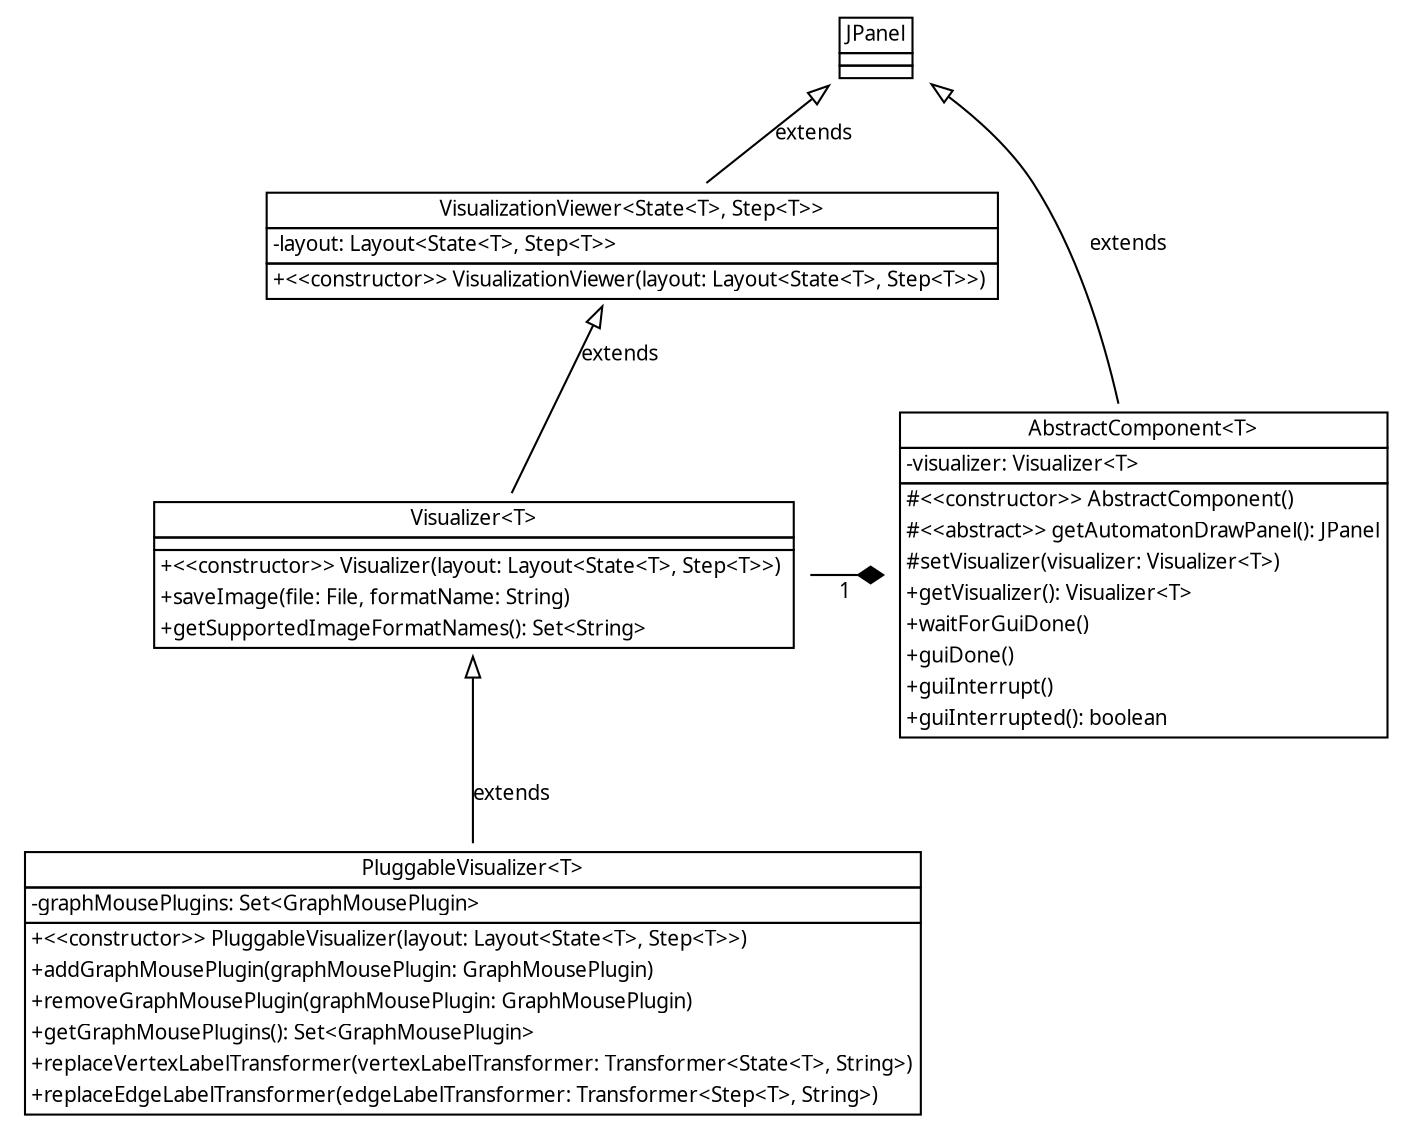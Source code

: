 digraph uml_basic_full {
	rankdir = BT;
	node [shape = rectangle, fontname = "TeXGyrePagella-Regular", fontsize = 10];
	edge [fontname = "TeXGyrePagella-Regular", fontsize = 10, arrowhead = empty];

{
	rank = same;

	JPanel [shape = plaintext, label = <
	<table cellspacing="0" cellborder="1" border="0">
		<tr><td>
			<font face="TeXGyrePagella-Bold" point-size="10">JPanel</font>
		</td></tr>
		<tr><td></td></tr>
		<tr><td></td></tr>
	</table>>];
}

{
	rank = same;

	VisualizationViewer [shape = plaintext, label = <
	<table cellspacing="0" cellborder="1" border="0">
		<tr><td>
			<font face="TeXGyrePagella-Bold" point-size="10">VisualizationViewer&lt;State&lt;T&gt;, Step&lt;T&gt;&gt;</font>
		</td></tr>
		<tr><td cellpadding="0">
			<table cellspacing="0" cellborder="0" border="0">
				<tr><td align="left"><font face="SFTT1000">-layout: Layout&lt;State&lt;T&gt;, Step&lt;T&gt;&gt;</font></td></tr>
			</table>
		</td></tr>
		<tr><td cellpadding="0">
			<table cellspacing="0" cellborder="0" border="0">
				<tr><td align="left"><font face="SFTT1000">+&lt;&lt;constructor&gt;&gt; VisualizationViewer(layout: Layout&lt;State&lt;T&gt;, Step&lt;T&gt;&gt;) </font></td></tr>
			</table>
		</td></tr>
	</table>>];
}

{
	rank = same;

	Visualizer [shape = plaintext, label = <
	<table cellspacing="0" cellborder="1" border="0">
		<tr><td>
			<font face="TeXGyrePagella-Bold" point-size="10">Visualizer&lt;T&gt;</font>
		</td></tr>
		<tr><td></td></tr>
		<tr><td cellpadding="0">
			<table cellspacing="0" cellborder="0" border="0">
				<tr><td align="left"><font face="SFTT1000">+&lt;&lt;constructor&gt;&gt; Visualizer(layout: Layout&lt;State&lt;T&gt;, Step&lt;T&gt;&gt;) </font></td></tr>
				<tr><td align="left"><font face="SFTT1000">+saveImage(file: File, formatName: String)</font></td></tr>
				<tr><td align="left"><font face="SFTT1000">+getSupportedImageFormatNames(): Set&lt;String&gt;</font></td></tr>
			</table>
		</td></tr>
	</table>>];
	
	AbstractComponent [shape = plaintext, label = <
	<table cellspacing="0" cellborder="1" border="0">
		<tr><td>
			<font face="TeXGyrePagella-BoldItalic" point-size="10">AbstractComponent&lt;T&gt;</font>
		</td></tr>
		<tr><td cellpadding="0">
			<table cellspacing="0" cellborder="0" border="0">
				<tr><td align="left"><font face="SFTT1000">-visualizer: Visualizer&lt;T&gt;</font></td></tr>
			</table>
		</td></tr>
		<tr><td cellpadding="0">
			<table cellspacing="0" cellborder="0" border="0">
				<tr><td align="left"><font face="SFTT1000">#&lt;&lt;constructor&gt;&gt; AbstractComponent()</font></td></tr>
				<tr><td align="left"><font face="SFTT1000">#&lt;&lt;abstract&gt;&gt; getAutomatonDrawPanel(): JPanel</font></td></tr>
				<tr><td align="left"><font face="SFTT1000">#setVisualizer(visualizer: Visualizer&lt;T&gt;)</font></td></tr>
				<tr><td align="left"><font face="SFTT1000">+getVisualizer(): Visualizer&lt;T&gt;</font></td></tr>
				<tr><td align="left"><font face="SFTT1000">+waitForGuiDone()</font></td></tr>
				<tr><td align="left"><font face="SFTT1000">+guiDone()</font></td></tr>
				<tr><td align="left"><font face="SFTT1000">+guiInterrupt()</font></td></tr>
				<tr><td align="left"><font face="SFTT1000">+guiInterrupted(): boolean</font></td></tr>
			</table>
		</td></tr>
	</table>>];
}

{
	rank = same;

	PluggableVisualizer [shape = plaintext, label = <
	<table cellspacing="0" cellborder="1" border="0">
		<tr><td>
			<font face="TeXGyrePagella-Bold" point-size="10">PluggableVisualizer&lt;T&gt;</font>
		</td></tr>
		<tr><td cellpadding="0">
			<table cellspacing="0" cellborder="0" border="0">
				<tr><td align="left"><font face="SFTT1000">-graphMousePlugins: Set&lt;GraphMousePlugin&gt;</font></td></tr>
			</table>
		</td></tr>
		<tr><td cellpadding="0">
			<table cellspacing="0" cellborder="0" border="0">
				<tr><td align="left"><font face="SFTT1000">+&lt;&lt;constructor&gt;&gt; PluggableVisualizer(layout: Layout&lt;State&lt;T&gt;, Step&lt;T&gt;&gt;) </font></td></tr>
				<tr><td align="left"><font face="SFTT1000">+addGraphMousePlugin(graphMousePlugin: GraphMousePlugin)</font></td></tr>
				<tr><td align="left"><font face="SFTT1000">+removeGraphMousePlugin(graphMousePlugin: GraphMousePlugin)</font></td></tr>
				<tr><td align="left"><font face="SFTT1000">+getGraphMousePlugins(): Set&lt;GraphMousePlugin&gt;</font></td></tr>
				<tr><td align="left"><font face="SFTT1000">+replaceVertexLabelTransformer(vertexLabelTransformer: Transformer&lt;State&lt;T&gt;, String&gt;)</font></td></tr>
				<tr><td align="left"><font face="SFTT1000">+replaceEdgeLabelTransformer(edgeLabelTransformer: Transformer&lt;Step&lt;T&gt;, String&gt;)</font></td></tr>
			</table>
		</td></tr>
	</table>>];
}

AbstractComponent -> JPanel [label = "extends"];
VisualizationViewer -> JPanel [label = "extends"];

Visualizer -> VisualizationViewer [label = "extends"];

PluggableVisualizer -> Visualizer [label = "extends"];


Visualizer -> AbstractComponent [label = "1" arrowhead = diamond];
}
